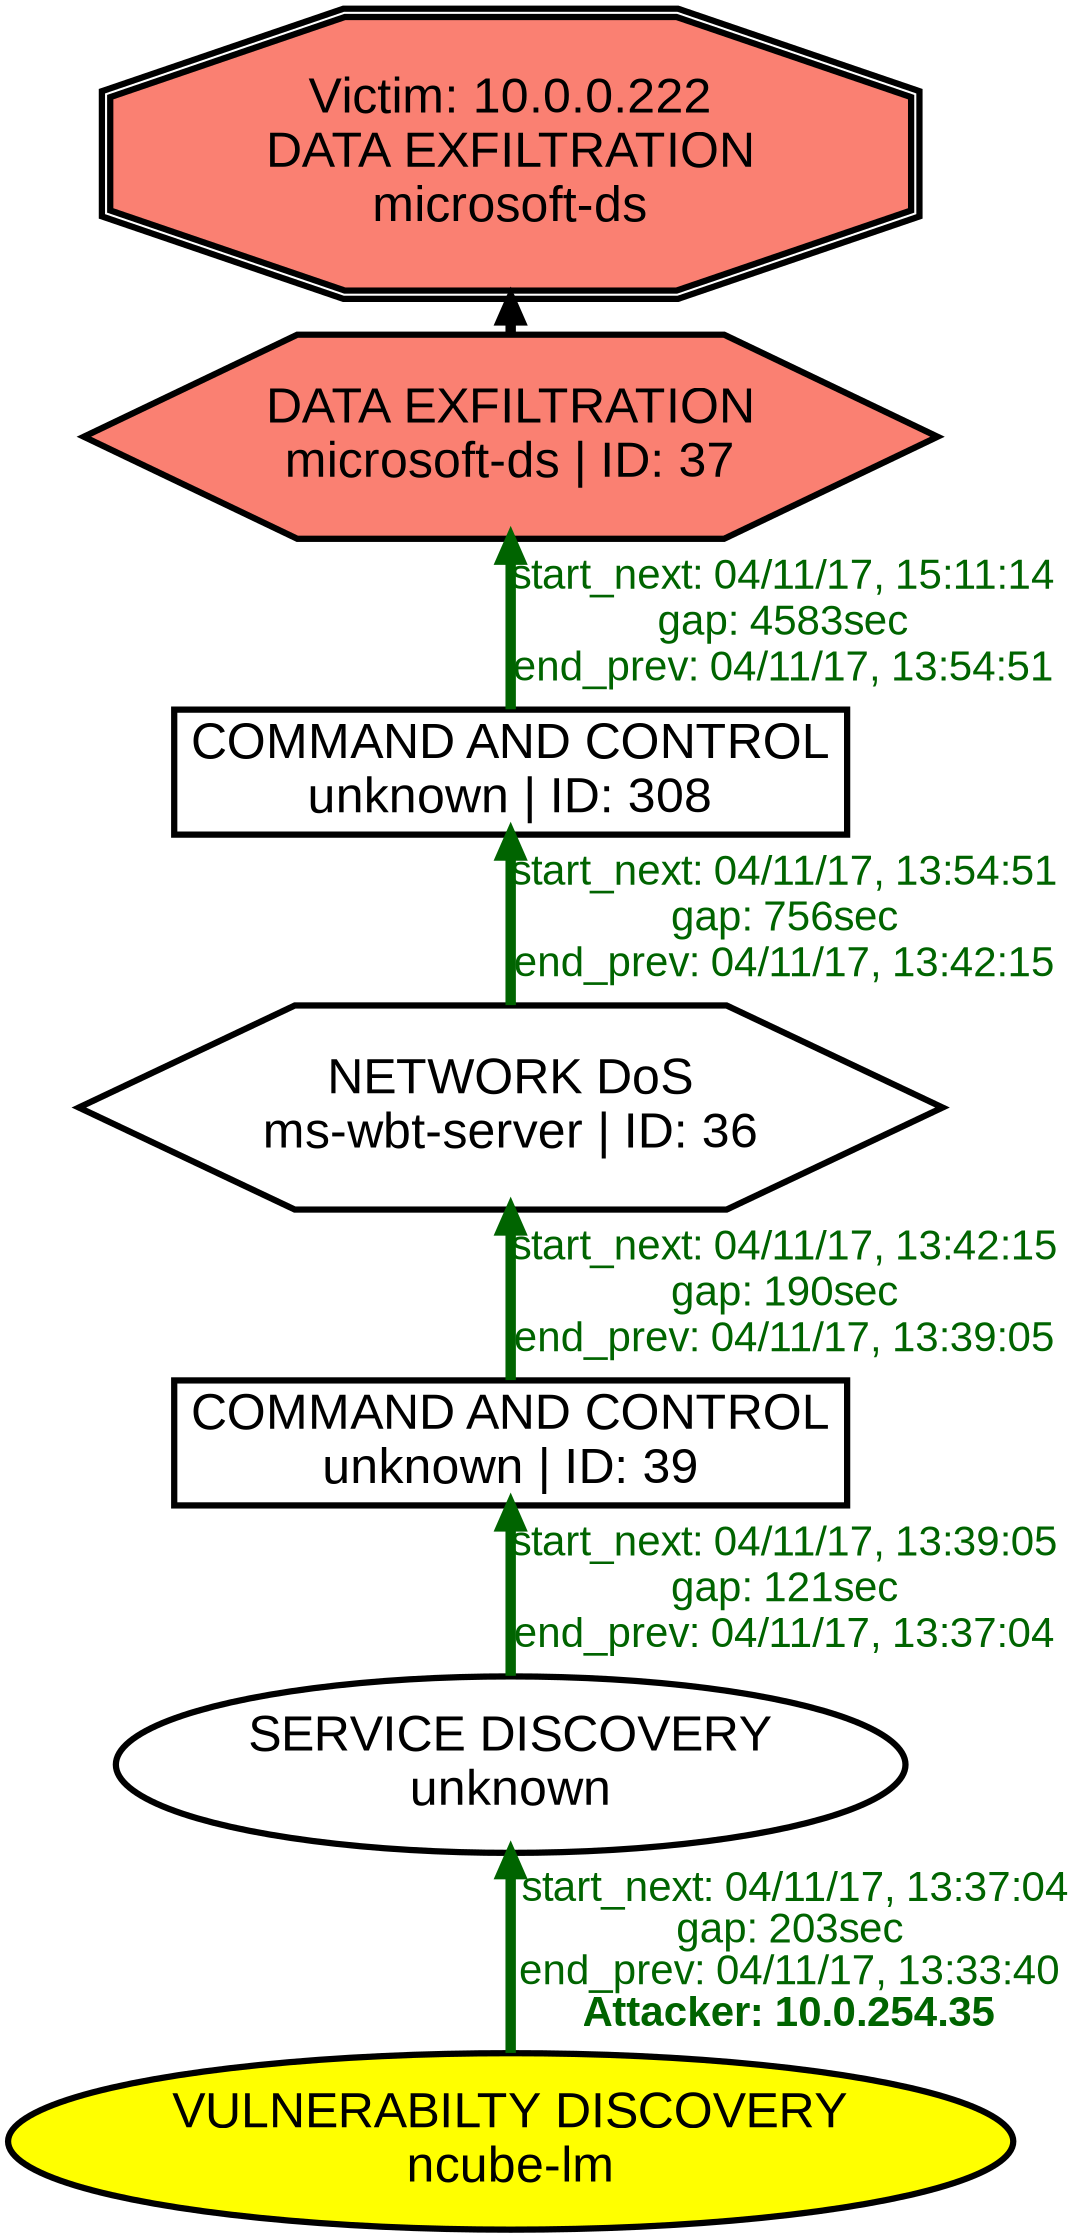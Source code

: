 digraph DATAEXFILTRATIONmicrosoftds {
rankdir="BT"; 
 graph [ nodesep="0.1", ranksep="0.02"] 
 node [ fontname=Arial, fontsize=24,penwidth=3]; 
 edge [ fontname=Arial, fontsize=20,penwidth=5 ];
"Victim: 10.0.0.222
DATA EXFILTRATION
microsoft-ds" [shape=doubleoctagon, style=filled, fillcolor=salmon];
{ rank = max; "Victim: 10.0.0.222
DATA EXFILTRATION
microsoft-ds"}
"DATA EXFILTRATION
microsoft-ds | ID: 37" -> "Victim: 10.0.0.222
DATA EXFILTRATION
microsoft-ds"
"DATA EXFILTRATION
microsoft-ds | ID: 37" [style=filled, fillcolor= salmon]
{ rank=same; "DATA EXFILTRATION
microsoft-ds | ID: 37"}
"VULNERABILTY DISCOVERY
ncube-lm" [style=filled, fillcolor= yellow]
"VULNERABILTY DISCOVERY
ncube-lm" -> "SERVICE DISCOVERY
unknown" [ color=darkgreen] [label=<<font color="darkgreen"> start_next: 04/11/17, 13:37:04<br/>gap: 203sec<br/>end_prev: 04/11/17, 13:33:40</font><br/><font color="darkgreen"><b>Attacker: 10.0.254.35</b></font>>]
"SERVICE DISCOVERY
unknown" -> "COMMAND AND CONTROL
unknown | ID: 39" [ label="start_next: 04/11/17, 13:39:05
gap: 121sec
end_prev: 04/11/17, 13:37:04"][ fontcolor="darkgreen" color=darkgreen]
"COMMAND AND CONTROL
unknown | ID: 39" -> "NETWORK DoS
ms-wbt-server | ID: 36" [ label="start_next: 04/11/17, 13:42:15
gap: 190sec
end_prev: 04/11/17, 13:39:05"][ fontcolor="darkgreen" color=darkgreen]
"NETWORK DoS
ms-wbt-server | ID: 36" -> "COMMAND AND CONTROL
unknown | ID: 308" [ label="start_next: 04/11/17, 13:54:51
gap: 756sec
end_prev: 04/11/17, 13:42:15"][ fontcolor="darkgreen" color=darkgreen]
"COMMAND AND CONTROL
unknown | ID: 308" -> "DATA EXFILTRATION
microsoft-ds | ID: 37" [ label="start_next: 04/11/17, 15:11:14
gap: 4583sec
end_prev: 04/11/17, 13:54:51"][ fontcolor="darkgreen" color=darkgreen]
"VULNERABILTY DISCOVERY
ncube-lm" [shape=oval]
"VULNERABILTY DISCOVERY
ncube-lm" [tooltip="ET POLICY Suspicious inbound to Oracle SQL port 1521
ET POLICY Suspicious inbound to PostgreSQL port 5432"]
"SERVICE DISCOVERY
unknown" [shape=oval]
"SERVICE DISCOVERY
unknown" [tooltip="ET SCAN Potential VNC Scan 5900-5920"]
"COMMAND AND CONTROL
unknown | ID: 39" [shape=box]
"COMMAND AND CONTROL
unknown | ID: 39" [tooltip="ET POLICY RDP connection confirm"]
"NETWORK DoS
ms-wbt-server | ID: 36" [shape=hexagon]
"NETWORK DoS
ms-wbt-server | ID: 36" [tooltip="ET DOS Microsoft Remote Desktop (RDP) Syn then Reset 30 Second DoS Attempt"]
"COMMAND AND CONTROL
unknown | ID: 308" [shape=box]
"COMMAND AND CONTROL
unknown | ID: 308" [tooltip="ET POLICY RDP connection confirm"]
"DATA EXFILTRATION
microsoft-ds | ID: 37" [shape=hexagon]
"DATA EXFILTRATION
microsoft-ds | ID: 37" [tooltip="GPL NETBIOS SMB-DS IPC$ share access
GPL NETBIOS SMB-DS ADMIN$ share access"]
}
